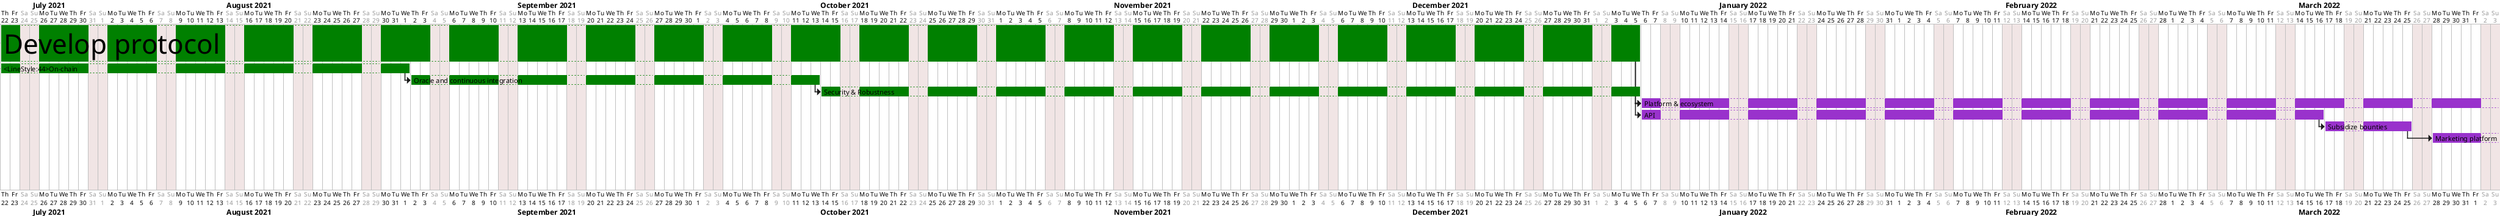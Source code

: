 @startgantt
project starts the 2021/07-22
saturday are closed
sunday are closed
skinparam noteFontSize 100

[<size:44>Develop protocol] as [0] lasts 120 days
[<LineStyle:44>On-chain] as [0_0] lasts 30 days
[Oracle and continuous integration] as [0_1_0] lasts 30 days
[Security & Robustness] as [0_2] lasts 60 days

[Platform & ecosystem] as [1] lasts 120 days
[API] as [1_0] lasts 50 days
[Subsidize bounties] as [1_1] lasts 7 days
[Marketing platform] as [1_2] lasts 30 days

[Launch consultancy] as [2] lasts 150 days
[Approach new partners] as [2_0] lasts 20 days
[Marketing consultancy] as [2_1] lasts 30 days
[Registrations/admin/legal] as [2_2] lasts 60 days

[0_0] starts at [0]'s start
[0_1_0] starts at [0_0]'s end
[0_2] starts at [0_1_0]'s end
[1] starts at [0]'s end

[1_0] starts at [1]'s start
[1_1] starts at [1_0]'s end
[1_2] starts at [1_1]'s end
[2] starts at [1]'s end

[2_0] starts at [2]'s start
[2_1] starts at [2_0]'s end
[2_2] starts at [2_1]'s end

[0]  is colored in Green
[0_0]  is colored in Green
[0_1_0]  is colored in Green
[0_2]  is colored in Green

[1] starts at [0]'s end

[1]  is colored in DarkOrchid
[1_0]  is colored in DarkOrchid
[1_1]  is colored in DarkOrchid
[1_2]  is colored in DarkOrchid

[2] starts at [1]'s end

[2]  is colored in Yellow
[2_0]  is colored in Yellow
[2_1]  is colored in Yellow
[2_2]  is colored in Yellow

@endgantt
